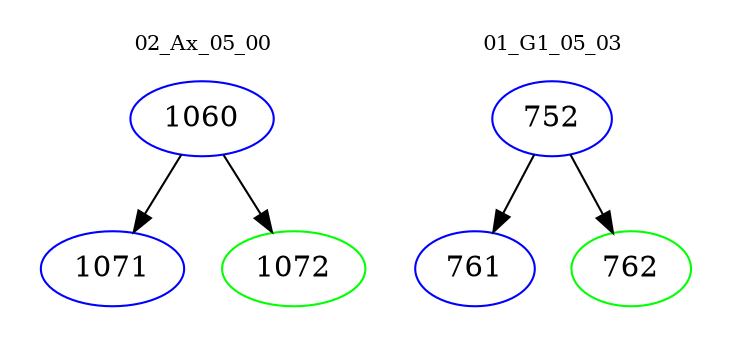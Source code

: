 digraph{
subgraph cluster_0 {
color = white
label = "02_Ax_05_00";
fontsize=10;
T0_1060 [label="1060", color="blue"]
T0_1060 -> T0_1071 [color="black"]
T0_1071 [label="1071", color="blue"]
T0_1060 -> T0_1072 [color="black"]
T0_1072 [label="1072", color="green"]
}
subgraph cluster_1 {
color = white
label = "01_G1_05_03";
fontsize=10;
T1_752 [label="752", color="blue"]
T1_752 -> T1_761 [color="black"]
T1_761 [label="761", color="blue"]
T1_752 -> T1_762 [color="black"]
T1_762 [label="762", color="green"]
}
}
